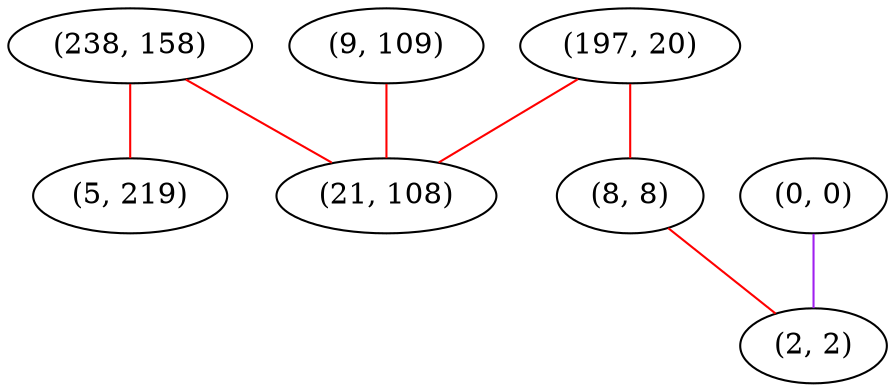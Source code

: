 graph "" {
"(9, 109)";
"(0, 0)";
"(238, 158)";
"(5, 219)";
"(197, 20)";
"(8, 8)";
"(2, 2)";
"(21, 108)";
"(9, 109)" -- "(21, 108)"  [color=red, key=0, weight=1];
"(0, 0)" -- "(2, 2)"  [color=purple, key=0, weight=4];
"(238, 158)" -- "(21, 108)"  [color=red, key=0, weight=1];
"(238, 158)" -- "(5, 219)"  [color=red, key=0, weight=1];
"(197, 20)" -- "(21, 108)"  [color=red, key=0, weight=1];
"(197, 20)" -- "(8, 8)"  [color=red, key=0, weight=1];
"(8, 8)" -- "(2, 2)"  [color=red, key=0, weight=1];
}
